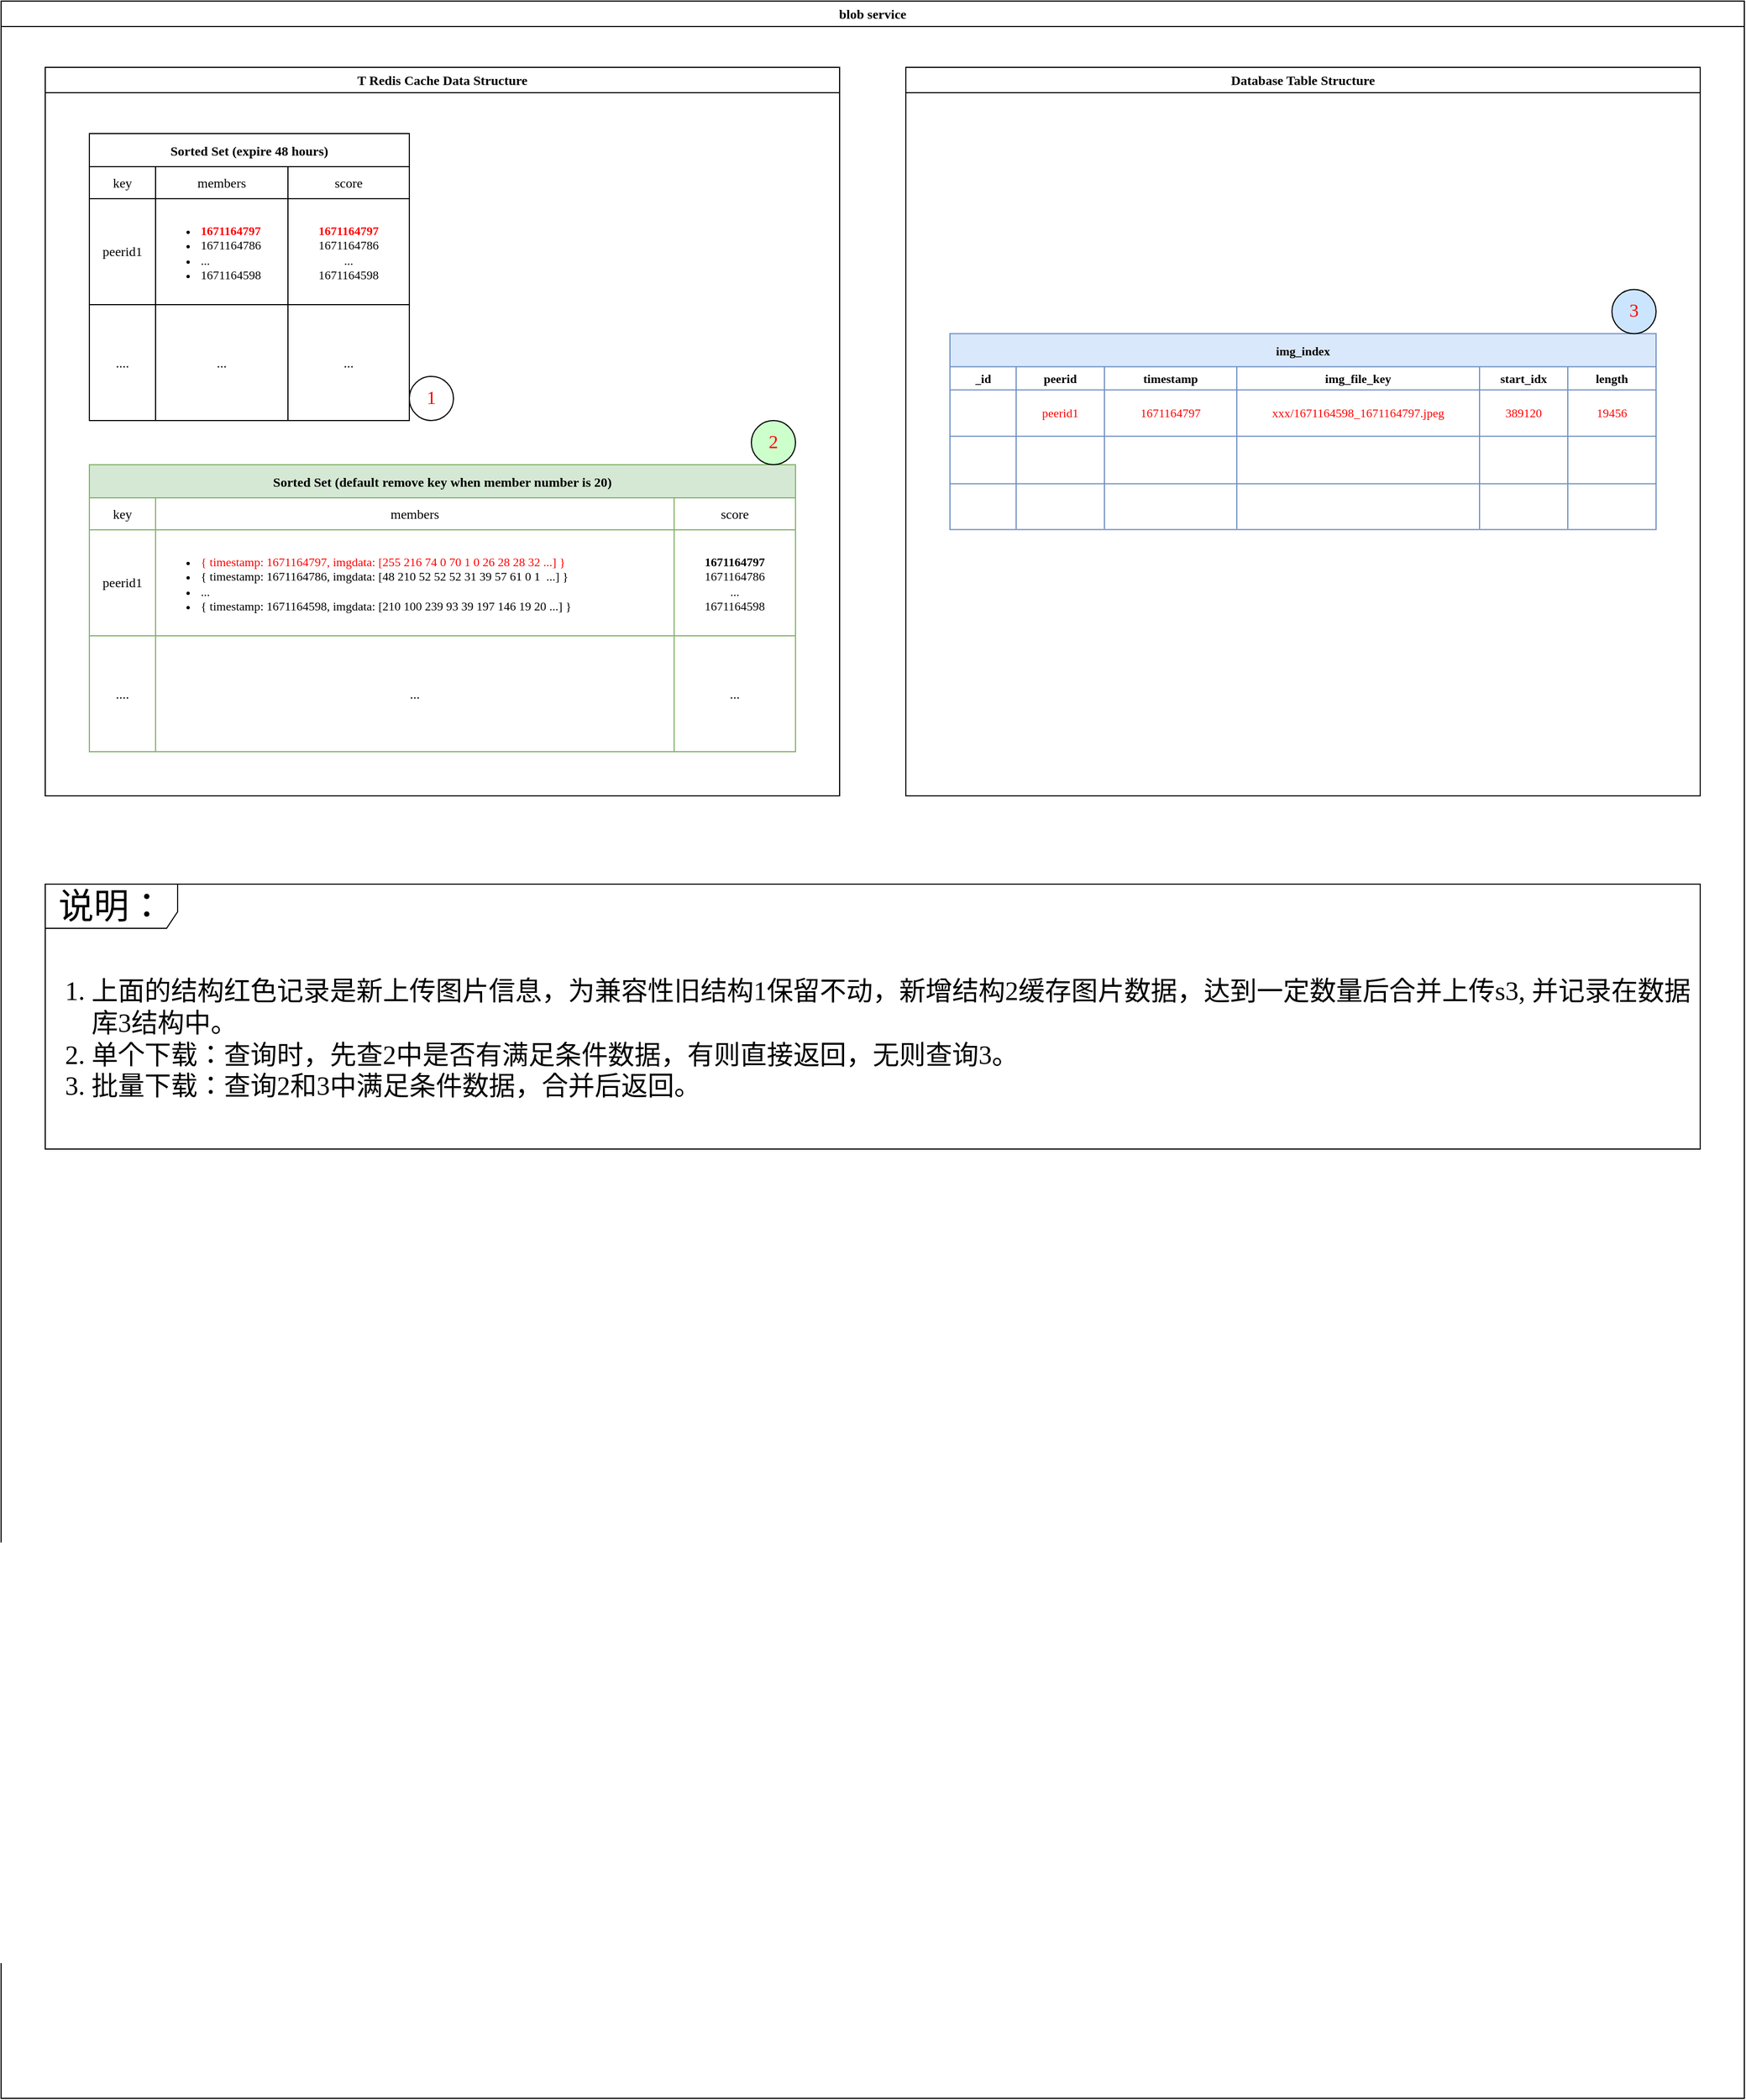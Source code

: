 <mxfile version="20.7.4" type="github">
  <diagram id="9t82ZQccoUW2ToVFGUOD" name="Page-1">
    <mxGraphModel dx="2074" dy="1148" grid="1" gridSize="10" guides="1" tooltips="1" connect="1" arrows="1" fold="1" page="1" pageScale="1" pageWidth="827" pageHeight="1169" math="0" shadow="0">
      <root>
        <mxCell id="0" />
        <mxCell id="1" parent="0" />
        <mxCell id="zTBqEVYhrH1ieduxTfS3-6" value="blob service" style="swimlane;whiteSpace=wrap;html=1;fontFamily=Comic Sans MS;" parent="1" vertex="1">
          <mxGeometry x="40" y="40" width="1580" height="1900" as="geometry">
            <mxRectangle x="110" y="100" width="150" height="30" as="alternateBounds" />
          </mxGeometry>
        </mxCell>
        <mxCell id="zTBqEVYhrH1ieduxTfS3-8" value="&lt;div style=&quot;text-align: start;&quot;&gt;&lt;span style=&quot;background-color: initial;&quot;&gt;T Redis Cache Data Structure&lt;/span&gt;&lt;/div&gt;" style="swimlane;whiteSpace=wrap;html=1;fontFamily=Comic Sans MS;" parent="zTBqEVYhrH1ieduxTfS3-6" vertex="1">
          <mxGeometry x="40" y="60" width="720" height="660" as="geometry" />
        </mxCell>
        <mxCell id="zTBqEVYhrH1ieduxTfS3-9" value="Sorted Set (expire 48 hours)" style="shape=table;startSize=30;container=1;collapsible=0;childLayout=tableLayout;fontStyle=1;align=center;fontFamily=Comic Sans MS;" parent="zTBqEVYhrH1ieduxTfS3-8" vertex="1">
          <mxGeometry x="40" y="60" width="290" height="260" as="geometry" />
        </mxCell>
        <mxCell id="zTBqEVYhrH1ieduxTfS3-10" value="" style="shape=tableRow;horizontal=0;startSize=0;swimlaneHead=0;swimlaneBody=0;top=0;left=0;bottom=0;right=0;collapsible=0;dropTarget=0;fillColor=none;points=[[0,0.5],[1,0.5]];portConstraint=eastwest;fontFamily=Comic Sans MS;" parent="zTBqEVYhrH1ieduxTfS3-9" vertex="1">
          <mxGeometry y="30" width="290" height="29" as="geometry" />
        </mxCell>
        <mxCell id="zTBqEVYhrH1ieduxTfS3-11" value="key" style="shape=partialRectangle;html=1;whiteSpace=wrap;connectable=0;fillColor=none;top=0;left=0;bottom=0;right=0;overflow=hidden;fontFamily=Comic Sans MS;" parent="zTBqEVYhrH1ieduxTfS3-10" vertex="1">
          <mxGeometry width="60" height="29" as="geometry">
            <mxRectangle width="60" height="29" as="alternateBounds" />
          </mxGeometry>
        </mxCell>
        <mxCell id="zTBqEVYhrH1ieduxTfS3-12" value="members" style="shape=partialRectangle;html=1;whiteSpace=wrap;connectable=0;fillColor=none;top=0;left=0;bottom=0;right=0;overflow=hidden;fontFamily=Comic Sans MS;" parent="zTBqEVYhrH1ieduxTfS3-10" vertex="1">
          <mxGeometry x="60" width="120" height="29" as="geometry">
            <mxRectangle width="120" height="29" as="alternateBounds" />
          </mxGeometry>
        </mxCell>
        <mxCell id="zTBqEVYhrH1ieduxTfS3-13" value="score" style="shape=partialRectangle;html=1;whiteSpace=wrap;connectable=0;fillColor=none;top=0;left=0;bottom=0;right=0;overflow=hidden;fontFamily=Comic Sans MS;" parent="zTBqEVYhrH1ieduxTfS3-10" vertex="1">
          <mxGeometry x="180" width="110" height="29" as="geometry">
            <mxRectangle width="110" height="29" as="alternateBounds" />
          </mxGeometry>
        </mxCell>
        <mxCell id="zTBqEVYhrH1ieduxTfS3-14" value="" style="shape=tableRow;horizontal=0;startSize=0;swimlaneHead=0;swimlaneBody=0;top=0;left=0;bottom=0;right=0;collapsible=0;dropTarget=0;fillColor=none;points=[[0,0.5],[1,0.5]];portConstraint=eastwest;fontFamily=Comic Sans MS;" parent="zTBqEVYhrH1ieduxTfS3-9" vertex="1">
          <mxGeometry y="59" width="290" height="96" as="geometry" />
        </mxCell>
        <mxCell id="zTBqEVYhrH1ieduxTfS3-15" value="peerid1" style="shape=partialRectangle;html=1;whiteSpace=wrap;connectable=0;fillColor=none;top=0;left=0;bottom=0;right=0;overflow=hidden;fontFamily=Comic Sans MS;" parent="zTBqEVYhrH1ieduxTfS3-14" vertex="1">
          <mxGeometry width="60" height="96" as="geometry">
            <mxRectangle width="60" height="96" as="alternateBounds" />
          </mxGeometry>
        </mxCell>
        <mxCell id="zTBqEVYhrH1ieduxTfS3-16" value="" style="shape=partialRectangle;html=1;whiteSpace=wrap;connectable=0;fillColor=none;top=0;left=0;bottom=0;right=0;overflow=hidden;fontFamily=Comic Sans MS;" parent="zTBqEVYhrH1ieduxTfS3-14" vertex="1">
          <mxGeometry x="60" width="120" height="96" as="geometry">
            <mxRectangle width="120" height="96" as="alternateBounds" />
          </mxGeometry>
        </mxCell>
        <mxCell id="zTBqEVYhrH1ieduxTfS3-17" value="" style="shape=partialRectangle;html=1;whiteSpace=wrap;connectable=0;fillColor=none;top=0;left=0;bottom=0;right=0;overflow=hidden;fontFamily=Comic Sans MS;" parent="zTBqEVYhrH1ieduxTfS3-14" vertex="1">
          <mxGeometry x="180" width="110" height="96" as="geometry">
            <mxRectangle width="110" height="96" as="alternateBounds" />
          </mxGeometry>
        </mxCell>
        <mxCell id="zTBqEVYhrH1ieduxTfS3-42" style="shape=tableRow;horizontal=0;startSize=0;swimlaneHead=0;swimlaneBody=0;top=0;left=0;bottom=0;right=0;collapsible=0;dropTarget=0;fillColor=none;points=[[0,0.5],[1,0.5]];portConstraint=eastwest;fontFamily=Comic Sans MS;" parent="zTBqEVYhrH1ieduxTfS3-9" vertex="1">
          <mxGeometry y="155" width="290" height="105" as="geometry" />
        </mxCell>
        <mxCell id="zTBqEVYhrH1ieduxTfS3-43" value="...." style="shape=partialRectangle;html=1;whiteSpace=wrap;connectable=0;fillColor=none;top=0;left=0;bottom=0;right=0;overflow=hidden;fontFamily=Comic Sans MS;" parent="zTBqEVYhrH1ieduxTfS3-42" vertex="1">
          <mxGeometry width="60" height="105" as="geometry">
            <mxRectangle width="60" height="105" as="alternateBounds" />
          </mxGeometry>
        </mxCell>
        <mxCell id="zTBqEVYhrH1ieduxTfS3-44" value="..." style="shape=partialRectangle;html=1;whiteSpace=wrap;connectable=0;fillColor=none;top=0;left=0;bottom=0;right=0;overflow=hidden;fontFamily=Comic Sans MS;" parent="zTBqEVYhrH1ieduxTfS3-42" vertex="1">
          <mxGeometry x="60" width="120" height="105" as="geometry">
            <mxRectangle width="120" height="105" as="alternateBounds" />
          </mxGeometry>
        </mxCell>
        <mxCell id="zTBqEVYhrH1ieduxTfS3-45" value="..." style="shape=partialRectangle;html=1;whiteSpace=wrap;connectable=0;fillColor=none;top=0;left=0;bottom=0;right=0;overflow=hidden;fontFamily=Comic Sans MS;" parent="zTBqEVYhrH1ieduxTfS3-42" vertex="1">
          <mxGeometry x="180" width="110" height="105" as="geometry">
            <mxRectangle width="110" height="105" as="alternateBounds" />
          </mxGeometry>
        </mxCell>
        <mxCell id="zTBqEVYhrH1ieduxTfS3-46" value="&lt;ul&gt;&lt;li&gt;&lt;font color=&quot;#ff0000&quot;&gt;&lt;b&gt;1671164797&lt;/b&gt;&lt;/font&gt;&lt;/li&gt;&lt;li&gt;1671164786&lt;/li&gt;&lt;li&gt;...&lt;/li&gt;&lt;li&gt;1671164598&lt;/li&gt;&lt;/ul&gt;" style="text;strokeColor=none;fillColor=none;html=1;whiteSpace=wrap;verticalAlign=middle;overflow=hidden;fontFamily=Comic Sans MS;fontSize=11;fontColor=default;startSize=30;" parent="zTBqEVYhrH1ieduxTfS3-8" vertex="1">
          <mxGeometry x="99" y="120" width="120" height="95" as="geometry" />
        </mxCell>
        <mxCell id="zTBqEVYhrH1ieduxTfS3-71" value="&lt;span style=&quot;background-color: initial;&quot;&gt;&lt;font color=&quot;#ff0000&quot;&gt;&lt;b&gt;1671164797&lt;/b&gt;&lt;/font&gt;&lt;/span&gt;&lt;br&gt;&lt;span style=&quot;background-color: initial;&quot;&gt;1671164786&lt;br&gt;&lt;/span&gt;...&lt;br&gt;&lt;span style=&quot;background-color: initial;&quot;&gt;1671164598&lt;/span&gt;" style="text;strokeColor=none;fillColor=none;html=1;whiteSpace=wrap;verticalAlign=middle;overflow=hidden;fontFamily=Comic Sans MS;fontSize=11;fontColor=default;startSize=30;align=center;" parent="zTBqEVYhrH1ieduxTfS3-8" vertex="1">
          <mxGeometry x="220" y="120" width="110" height="95" as="geometry" />
        </mxCell>
        <mxCell id="zTBqEVYhrH1ieduxTfS3-72" value="Sorted Set (default remove key when member number is 20)" style="shape=table;startSize=30;container=1;collapsible=0;childLayout=tableLayout;fontStyle=1;align=center;fontFamily=Comic Sans MS;fillColor=#d5e8d4;strokeColor=#82b366;" parent="zTBqEVYhrH1ieduxTfS3-8" vertex="1">
          <mxGeometry x="40" y="360" width="640" height="260" as="geometry" />
        </mxCell>
        <mxCell id="zTBqEVYhrH1ieduxTfS3-73" value="" style="shape=tableRow;horizontal=0;startSize=0;swimlaneHead=0;swimlaneBody=0;top=0;left=0;bottom=0;right=0;collapsible=0;dropTarget=0;fillColor=none;points=[[0,0.5],[1,0.5]];portConstraint=eastwest;fontFamily=Comic Sans MS;" parent="zTBqEVYhrH1ieduxTfS3-72" vertex="1">
          <mxGeometry y="30" width="640" height="29" as="geometry" />
        </mxCell>
        <mxCell id="zTBqEVYhrH1ieduxTfS3-74" value="key" style="shape=partialRectangle;html=1;whiteSpace=wrap;connectable=0;fillColor=none;top=0;left=0;bottom=0;right=0;overflow=hidden;fontFamily=Comic Sans MS;" parent="zTBqEVYhrH1ieduxTfS3-73" vertex="1">
          <mxGeometry width="60" height="29" as="geometry">
            <mxRectangle width="60" height="29" as="alternateBounds" />
          </mxGeometry>
        </mxCell>
        <mxCell id="zTBqEVYhrH1ieduxTfS3-75" value="members" style="shape=partialRectangle;html=1;whiteSpace=wrap;connectable=0;fillColor=none;top=0;left=0;bottom=0;right=0;overflow=hidden;fontFamily=Comic Sans MS;" parent="zTBqEVYhrH1ieduxTfS3-73" vertex="1">
          <mxGeometry x="60" width="470" height="29" as="geometry">
            <mxRectangle width="470" height="29" as="alternateBounds" />
          </mxGeometry>
        </mxCell>
        <mxCell id="zTBqEVYhrH1ieduxTfS3-76" value="score" style="shape=partialRectangle;html=1;whiteSpace=wrap;connectable=0;fillColor=none;top=0;left=0;bottom=0;right=0;overflow=hidden;fontFamily=Comic Sans MS;" parent="zTBqEVYhrH1ieduxTfS3-73" vertex="1">
          <mxGeometry x="530" width="110" height="29" as="geometry">
            <mxRectangle width="110" height="29" as="alternateBounds" />
          </mxGeometry>
        </mxCell>
        <mxCell id="zTBqEVYhrH1ieduxTfS3-77" value="" style="shape=tableRow;horizontal=0;startSize=0;swimlaneHead=0;swimlaneBody=0;top=0;left=0;bottom=0;right=0;collapsible=0;dropTarget=0;fillColor=none;points=[[0,0.5],[1,0.5]];portConstraint=eastwest;fontFamily=Comic Sans MS;" parent="zTBqEVYhrH1ieduxTfS3-72" vertex="1">
          <mxGeometry y="59" width="640" height="96" as="geometry" />
        </mxCell>
        <mxCell id="zTBqEVYhrH1ieduxTfS3-78" value="peerid1" style="shape=partialRectangle;html=1;whiteSpace=wrap;connectable=0;fillColor=none;top=0;left=0;bottom=0;right=0;overflow=hidden;fontFamily=Comic Sans MS;" parent="zTBqEVYhrH1ieduxTfS3-77" vertex="1">
          <mxGeometry width="60" height="96" as="geometry">
            <mxRectangle width="60" height="96" as="alternateBounds" />
          </mxGeometry>
        </mxCell>
        <mxCell id="zTBqEVYhrH1ieduxTfS3-79" value="" style="shape=partialRectangle;html=1;whiteSpace=wrap;connectable=0;fillColor=none;top=0;left=0;bottom=0;right=0;overflow=hidden;fontFamily=Comic Sans MS;" parent="zTBqEVYhrH1ieduxTfS3-77" vertex="1">
          <mxGeometry x="60" width="470" height="96" as="geometry">
            <mxRectangle width="470" height="96" as="alternateBounds" />
          </mxGeometry>
        </mxCell>
        <mxCell id="zTBqEVYhrH1ieduxTfS3-80" value="" style="shape=partialRectangle;html=1;whiteSpace=wrap;connectable=0;fillColor=none;top=0;left=0;bottom=0;right=0;overflow=hidden;fontFamily=Comic Sans MS;" parent="zTBqEVYhrH1ieduxTfS3-77" vertex="1">
          <mxGeometry x="530" width="110" height="96" as="geometry">
            <mxRectangle width="110" height="96" as="alternateBounds" />
          </mxGeometry>
        </mxCell>
        <mxCell id="zTBqEVYhrH1ieduxTfS3-81" style="shape=tableRow;horizontal=0;startSize=0;swimlaneHead=0;swimlaneBody=0;top=0;left=0;bottom=0;right=0;collapsible=0;dropTarget=0;fillColor=none;points=[[0,0.5],[1,0.5]];portConstraint=eastwest;fontFamily=Comic Sans MS;" parent="zTBqEVYhrH1ieduxTfS3-72" vertex="1">
          <mxGeometry y="155" width="640" height="105" as="geometry" />
        </mxCell>
        <mxCell id="zTBqEVYhrH1ieduxTfS3-82" value="...." style="shape=partialRectangle;html=1;whiteSpace=wrap;connectable=0;fillColor=none;top=0;left=0;bottom=0;right=0;overflow=hidden;fontFamily=Comic Sans MS;" parent="zTBqEVYhrH1ieduxTfS3-81" vertex="1">
          <mxGeometry width="60" height="105" as="geometry">
            <mxRectangle width="60" height="105" as="alternateBounds" />
          </mxGeometry>
        </mxCell>
        <mxCell id="zTBqEVYhrH1ieduxTfS3-83" value="..." style="shape=partialRectangle;html=1;whiteSpace=wrap;connectable=0;fillColor=none;top=0;left=0;bottom=0;right=0;overflow=hidden;fontFamily=Comic Sans MS;" parent="zTBqEVYhrH1ieduxTfS3-81" vertex="1">
          <mxGeometry x="60" width="470" height="105" as="geometry">
            <mxRectangle width="470" height="105" as="alternateBounds" />
          </mxGeometry>
        </mxCell>
        <mxCell id="zTBqEVYhrH1ieduxTfS3-84" value="..." style="shape=partialRectangle;html=1;whiteSpace=wrap;connectable=0;fillColor=none;top=0;left=0;bottom=0;right=0;overflow=hidden;fontFamily=Comic Sans MS;" parent="zTBqEVYhrH1ieduxTfS3-81" vertex="1">
          <mxGeometry x="530" width="110" height="105" as="geometry">
            <mxRectangle width="110" height="105" as="alternateBounds" />
          </mxGeometry>
        </mxCell>
        <mxCell id="zTBqEVYhrH1ieduxTfS3-85" value="&lt;ul&gt;&lt;li&gt;&lt;font style=&quot;&quot; color=&quot;#ff0000&quot;&gt;{ timestamp:&amp;nbsp;1671164797, imgdata: [255 216 74 0 70 1 0 26 28 28 32 ...] }&lt;/font&gt;&lt;/li&gt;&lt;li&gt;{ timestamp:&amp;nbsp;1671164786, imgdata: [48 210 52 52 52 31 39 57 61 0 1&amp;nbsp; ...] }&lt;/li&gt;&lt;li&gt;...&lt;/li&gt;&lt;li&gt;{ timestamp:&amp;nbsp;1671164598, imgdata: [210 100 239 93 39 197 146 19 20 ...] }&lt;/li&gt;&lt;/ul&gt;" style="text;strokeColor=none;fillColor=none;html=1;whiteSpace=wrap;verticalAlign=middle;overflow=hidden;fontFamily=Comic Sans MS;fontSize=11;fontColor=default;startSize=30;" parent="zTBqEVYhrH1ieduxTfS3-8" vertex="1">
          <mxGeometry x="99" y="420" width="470" height="95" as="geometry" />
        </mxCell>
        <mxCell id="zTBqEVYhrH1ieduxTfS3-86" value="&lt;span style=&quot;background-color: initial;&quot;&gt;&lt;b&gt;1671164797&lt;/b&gt;&lt;/span&gt;&lt;br&gt;&lt;span style=&quot;background-color: initial;&quot;&gt;1671164786&lt;br&gt;&lt;/span&gt;...&lt;br&gt;&lt;span style=&quot;background-color: initial;&quot;&gt;1671164598&lt;/span&gt;" style="text;strokeColor=none;fillColor=none;html=1;whiteSpace=wrap;verticalAlign=middle;overflow=hidden;fontFamily=Comic Sans MS;fontSize=11;fontColor=default;startSize=30;align=center;" parent="zTBqEVYhrH1ieduxTfS3-8" vertex="1">
          <mxGeometry x="570" y="420" width="110" height="95" as="geometry" />
        </mxCell>
        <mxCell id="zTBqEVYhrH1ieduxTfS3-203" value="&lt;font color=&quot;#ff0000&quot; style=&quot;font-size: 17px;&quot;&gt;2&lt;/font&gt;" style="ellipse;whiteSpace=wrap;html=1;aspect=fixed;strokeColor=default;fontFamily=Comic Sans MS;fontSize=11;fontColor=default;startSize=30;fillColor=#CCFFCC;" parent="zTBqEVYhrH1ieduxTfS3-8" vertex="1">
          <mxGeometry x="640" y="320" width="40" height="40" as="geometry" />
        </mxCell>
        <mxCell id="zTBqEVYhrH1ieduxTfS3-204" value="&lt;font color=&quot;#ff0000&quot;&gt;&lt;span style=&quot;font-size: 17px;&quot;&gt;1&lt;/span&gt;&lt;/font&gt;" style="ellipse;whiteSpace=wrap;html=1;aspect=fixed;strokeColor=default;fontFamily=Comic Sans MS;fontSize=11;fontColor=default;startSize=30;fillColor=#FFFFFF;" parent="zTBqEVYhrH1ieduxTfS3-8" vertex="1">
          <mxGeometry x="330" y="280" width="40" height="40" as="geometry" />
        </mxCell>
        <mxCell id="zTBqEVYhrH1ieduxTfS3-87" value="&lt;div style=&quot;text-align: start;&quot;&gt;&lt;span style=&quot;background-color: initial;&quot;&gt;Database Table Structure&lt;/span&gt;&lt;/div&gt;" style="swimlane;whiteSpace=wrap;html=1;fontFamily=Comic Sans MS;" parent="zTBqEVYhrH1ieduxTfS3-6" vertex="1">
          <mxGeometry x="820" y="60" width="720" height="660" as="geometry" />
        </mxCell>
        <mxCell id="zTBqEVYhrH1ieduxTfS3-118" value="img_index" style="shape=table;startSize=30;container=1;collapsible=0;childLayout=tableLayout;fontStyle=1;align=center;strokeColor=#6c8ebf;fontFamily=Comic Sans MS;fontSize=11;fillColor=#dae8fc;" parent="zTBqEVYhrH1ieduxTfS3-87" vertex="1">
          <mxGeometry x="40" y="241.25" width="640" height="177.5" as="geometry" />
        </mxCell>
        <mxCell id="zTBqEVYhrH1ieduxTfS3-119" value="" style="shape=tableRow;horizontal=0;startSize=0;swimlaneHead=0;swimlaneBody=0;top=0;left=0;bottom=0;right=0;collapsible=0;dropTarget=0;fillColor=none;points=[[0,0.5],[1,0.5]];portConstraint=eastwest;strokeColor=default;fontFamily=Comic Sans MS;fontSize=11;fontColor=default;" parent="zTBqEVYhrH1ieduxTfS3-118" vertex="1">
          <mxGeometry y="30" width="640" height="21" as="geometry" />
        </mxCell>
        <mxCell id="zTBqEVYhrH1ieduxTfS3-191" value="&lt;b&gt;_id&lt;/b&gt;" style="shape=partialRectangle;html=1;whiteSpace=wrap;connectable=0;fillColor=none;top=0;left=0;bottom=0;right=0;overflow=hidden;strokeColor=default;fontFamily=Comic Sans MS;fontSize=11;fontColor=default;startSize=30;" parent="zTBqEVYhrH1ieduxTfS3-119" vertex="1">
          <mxGeometry width="60" height="21" as="geometry">
            <mxRectangle width="60" height="21" as="alternateBounds" />
          </mxGeometry>
        </mxCell>
        <mxCell id="zTBqEVYhrH1ieduxTfS3-120" value="&lt;b&gt;peerid&lt;/b&gt;" style="shape=partialRectangle;html=1;whiteSpace=wrap;connectable=0;fillColor=none;top=0;left=0;bottom=0;right=0;overflow=hidden;strokeColor=default;fontFamily=Comic Sans MS;fontSize=11;fontColor=default;startSize=30;" parent="zTBqEVYhrH1ieduxTfS3-119" vertex="1">
          <mxGeometry x="60" width="80" height="21" as="geometry">
            <mxRectangle width="80" height="21" as="alternateBounds" />
          </mxGeometry>
        </mxCell>
        <mxCell id="zTBqEVYhrH1ieduxTfS3-121" value="&lt;b&gt;timestamp&lt;/b&gt;" style="shape=partialRectangle;html=1;whiteSpace=wrap;connectable=0;fillColor=none;top=0;left=0;bottom=0;right=0;overflow=hidden;strokeColor=default;fontFamily=Comic Sans MS;fontSize=11;fontColor=default;startSize=30;" parent="zTBqEVYhrH1ieduxTfS3-119" vertex="1">
          <mxGeometry x="140" width="120" height="21" as="geometry">
            <mxRectangle width="120" height="21" as="alternateBounds" />
          </mxGeometry>
        </mxCell>
        <mxCell id="zTBqEVYhrH1ieduxTfS3-140" value="&lt;b&gt;img_file_key&lt;/b&gt;" style="shape=partialRectangle;html=1;whiteSpace=wrap;connectable=0;fillColor=none;top=0;left=0;bottom=0;right=0;overflow=hidden;strokeColor=default;fontFamily=Comic Sans MS;fontSize=11;fontColor=default;startSize=30;" parent="zTBqEVYhrH1ieduxTfS3-119" vertex="1">
          <mxGeometry x="260" width="220" height="21" as="geometry">
            <mxRectangle width="220" height="21" as="alternateBounds" />
          </mxGeometry>
        </mxCell>
        <mxCell id="zTBqEVYhrH1ieduxTfS3-134" value="&lt;b&gt;start_idx&lt;/b&gt;" style="shape=partialRectangle;html=1;whiteSpace=wrap;connectable=0;fillColor=none;top=0;left=0;bottom=0;right=0;overflow=hidden;strokeColor=default;fontFamily=Comic Sans MS;fontSize=11;fontColor=default;startSize=30;" parent="zTBqEVYhrH1ieduxTfS3-119" vertex="1">
          <mxGeometry x="480" width="80" height="21" as="geometry">
            <mxRectangle width="80" height="21" as="alternateBounds" />
          </mxGeometry>
        </mxCell>
        <mxCell id="zTBqEVYhrH1ieduxTfS3-131" value="&lt;b&gt;length&lt;/b&gt;" style="shape=partialRectangle;html=1;whiteSpace=wrap;connectable=0;fillColor=none;top=0;left=0;bottom=0;right=0;overflow=hidden;strokeColor=default;fontFamily=Comic Sans MS;fontSize=11;fontColor=default;startSize=30;" parent="zTBqEVYhrH1ieduxTfS3-119" vertex="1">
          <mxGeometry x="560" width="80" height="21" as="geometry">
            <mxRectangle width="80" height="21" as="alternateBounds" />
          </mxGeometry>
        </mxCell>
        <mxCell id="zTBqEVYhrH1ieduxTfS3-123" value="" style="shape=tableRow;horizontal=0;startSize=0;swimlaneHead=0;swimlaneBody=0;top=0;left=0;bottom=0;right=0;collapsible=0;dropTarget=0;fillColor=none;points=[[0,0.5],[1,0.5]];portConstraint=eastwest;strokeColor=default;fontFamily=Comic Sans MS;fontSize=11;fontColor=default;" parent="zTBqEVYhrH1ieduxTfS3-118" vertex="1">
          <mxGeometry y="51" width="640" height="42" as="geometry" />
        </mxCell>
        <mxCell id="zTBqEVYhrH1ieduxTfS3-192" value="" style="shape=partialRectangle;html=1;whiteSpace=wrap;connectable=0;fillColor=none;top=0;left=0;bottom=0;right=0;overflow=hidden;strokeColor=default;fontFamily=Comic Sans MS;fontSize=11;fontColor=default;startSize=30;" parent="zTBqEVYhrH1ieduxTfS3-123" vertex="1">
          <mxGeometry width="60" height="42" as="geometry">
            <mxRectangle width="60" height="42" as="alternateBounds" />
          </mxGeometry>
        </mxCell>
        <mxCell id="zTBqEVYhrH1ieduxTfS3-124" value="&lt;font color=&quot;#ff0000&quot;&gt;peerid1&lt;/font&gt;" style="shape=partialRectangle;html=1;whiteSpace=wrap;connectable=0;fillColor=none;top=0;left=0;bottom=0;right=0;overflow=hidden;strokeColor=default;fontFamily=Comic Sans MS;fontSize=11;fontColor=default;startSize=30;" parent="zTBqEVYhrH1ieduxTfS3-123" vertex="1">
          <mxGeometry x="60" width="80" height="42" as="geometry">
            <mxRectangle width="80" height="42" as="alternateBounds" />
          </mxGeometry>
        </mxCell>
        <mxCell id="zTBqEVYhrH1ieduxTfS3-125" value="&lt;span style=&quot;color: rgb(255, 0, 0); text-align: left;&quot;&gt;1671164797&lt;/span&gt;" style="shape=partialRectangle;html=1;whiteSpace=wrap;connectable=0;fillColor=none;top=0;left=0;bottom=0;right=0;overflow=hidden;strokeColor=default;fontFamily=Comic Sans MS;fontSize=11;fontColor=default;startSize=30;" parent="zTBqEVYhrH1ieduxTfS3-123" vertex="1">
          <mxGeometry x="140" width="120" height="42" as="geometry">
            <mxRectangle width="120" height="42" as="alternateBounds" />
          </mxGeometry>
        </mxCell>
        <mxCell id="zTBqEVYhrH1ieduxTfS3-141" value="&lt;font color=&quot;#ff0000&quot;&gt;xxx/1671164598_&lt;span style=&quot;text-align: left;&quot;&gt;1671164797.jpeg&lt;/span&gt;&lt;/font&gt;" style="shape=partialRectangle;html=1;whiteSpace=wrap;connectable=0;fillColor=none;top=0;left=0;bottom=0;right=0;overflow=hidden;strokeColor=default;fontFamily=Comic Sans MS;fontSize=11;fontColor=default;startSize=30;" parent="zTBqEVYhrH1ieduxTfS3-123" vertex="1">
          <mxGeometry x="260" width="220" height="42" as="geometry">
            <mxRectangle width="220" height="42" as="alternateBounds" />
          </mxGeometry>
        </mxCell>
        <mxCell id="zTBqEVYhrH1ieduxTfS3-135" value="&lt;span style=&quot;font-size: 11px;&quot;&gt;&lt;font color=&quot;#ff0000&quot;&gt;389120&lt;/font&gt;&lt;/span&gt;" style="shape=partialRectangle;html=1;whiteSpace=wrap;connectable=0;fillColor=none;top=0;left=0;bottom=0;right=0;overflow=hidden;strokeColor=default;fontFamily=Comic Sans MS;fontSize=11;fontColor=default;startSize=30;" parent="zTBqEVYhrH1ieduxTfS3-123" vertex="1">
          <mxGeometry x="480" width="80" height="42" as="geometry">
            <mxRectangle width="80" height="42" as="alternateBounds" />
          </mxGeometry>
        </mxCell>
        <mxCell id="zTBqEVYhrH1ieduxTfS3-132" value="&lt;span style=&quot;font-size: 11px;&quot;&gt;&lt;font color=&quot;#ff0000&quot;&gt;19456&lt;/font&gt;&lt;/span&gt;" style="shape=partialRectangle;html=1;whiteSpace=wrap;connectable=0;fillColor=none;top=0;left=0;bottom=0;right=0;overflow=hidden;strokeColor=default;fontFamily=Comic Sans MS;fontSize=11;fontColor=default;startSize=30;" parent="zTBqEVYhrH1ieduxTfS3-123" vertex="1">
          <mxGeometry x="560" width="80" height="42" as="geometry">
            <mxRectangle width="80" height="42" as="alternateBounds" />
          </mxGeometry>
        </mxCell>
        <mxCell id="zTBqEVYhrH1ieduxTfS3-127" value="" style="shape=tableRow;horizontal=0;startSize=0;swimlaneHead=0;swimlaneBody=0;top=0;left=0;bottom=0;right=0;collapsible=0;dropTarget=0;fillColor=none;points=[[0,0.5],[1,0.5]];portConstraint=eastwest;strokeColor=default;fontFamily=Comic Sans MS;fontSize=11;fontColor=default;" parent="zTBqEVYhrH1ieduxTfS3-118" vertex="1">
          <mxGeometry y="93" width="640" height="43" as="geometry" />
        </mxCell>
        <mxCell id="zTBqEVYhrH1ieduxTfS3-193" style="shape=partialRectangle;html=1;whiteSpace=wrap;connectable=0;fillColor=none;top=0;left=0;bottom=0;right=0;overflow=hidden;strokeColor=default;fontFamily=Comic Sans MS;fontSize=11;fontColor=default;startSize=30;" parent="zTBqEVYhrH1ieduxTfS3-127" vertex="1">
          <mxGeometry width="60" height="43" as="geometry">
            <mxRectangle width="60" height="43" as="alternateBounds" />
          </mxGeometry>
        </mxCell>
        <mxCell id="zTBqEVYhrH1ieduxTfS3-128" value="" style="shape=partialRectangle;html=1;whiteSpace=wrap;connectable=0;fillColor=none;top=0;left=0;bottom=0;right=0;overflow=hidden;strokeColor=default;fontFamily=Comic Sans MS;fontSize=11;fontColor=default;startSize=30;" parent="zTBqEVYhrH1ieduxTfS3-127" vertex="1">
          <mxGeometry x="60" width="80" height="43" as="geometry">
            <mxRectangle width="80" height="43" as="alternateBounds" />
          </mxGeometry>
        </mxCell>
        <mxCell id="zTBqEVYhrH1ieduxTfS3-129" value="" style="shape=partialRectangle;html=1;whiteSpace=wrap;connectable=0;fillColor=none;top=0;left=0;bottom=0;right=0;overflow=hidden;strokeColor=default;fontFamily=Comic Sans MS;fontSize=11;fontColor=default;startSize=30;" parent="zTBqEVYhrH1ieduxTfS3-127" vertex="1">
          <mxGeometry x="140" width="120" height="43" as="geometry">
            <mxRectangle width="120" height="43" as="alternateBounds" />
          </mxGeometry>
        </mxCell>
        <mxCell id="zTBqEVYhrH1ieduxTfS3-142" style="shape=partialRectangle;html=1;whiteSpace=wrap;connectable=0;fillColor=none;top=0;left=0;bottom=0;right=0;overflow=hidden;strokeColor=default;fontFamily=Comic Sans MS;fontSize=11;fontColor=default;startSize=30;" parent="zTBqEVYhrH1ieduxTfS3-127" vertex="1">
          <mxGeometry x="260" width="220" height="43" as="geometry">
            <mxRectangle width="220" height="43" as="alternateBounds" />
          </mxGeometry>
        </mxCell>
        <mxCell id="zTBqEVYhrH1ieduxTfS3-136" style="shape=partialRectangle;html=1;whiteSpace=wrap;connectable=0;fillColor=none;top=0;left=0;bottom=0;right=0;overflow=hidden;strokeColor=default;fontFamily=Comic Sans MS;fontSize=11;fontColor=default;startSize=30;" parent="zTBqEVYhrH1ieduxTfS3-127" vertex="1">
          <mxGeometry x="480" width="80" height="43" as="geometry">
            <mxRectangle width="80" height="43" as="alternateBounds" />
          </mxGeometry>
        </mxCell>
        <mxCell id="zTBqEVYhrH1ieduxTfS3-133" style="shape=partialRectangle;html=1;whiteSpace=wrap;connectable=0;fillColor=none;top=0;left=0;bottom=0;right=0;overflow=hidden;strokeColor=default;fontFamily=Comic Sans MS;fontSize=11;fontColor=default;startSize=30;" parent="zTBqEVYhrH1ieduxTfS3-127" vertex="1">
          <mxGeometry x="560" width="80" height="43" as="geometry">
            <mxRectangle width="80" height="43" as="alternateBounds" />
          </mxGeometry>
        </mxCell>
        <mxCell id="zTBqEVYhrH1ieduxTfS3-182" style="shape=tableRow;horizontal=0;startSize=0;swimlaneHead=0;swimlaneBody=0;top=0;left=0;bottom=0;right=0;collapsible=0;dropTarget=0;fillColor=none;points=[[0,0.5],[1,0.5]];portConstraint=eastwest;strokeColor=default;fontFamily=Comic Sans MS;fontSize=11;fontColor=default;" parent="zTBqEVYhrH1ieduxTfS3-118" vertex="1">
          <mxGeometry y="136" width="640" height="41" as="geometry" />
        </mxCell>
        <mxCell id="zTBqEVYhrH1ieduxTfS3-194" style="shape=partialRectangle;html=1;whiteSpace=wrap;connectable=0;fillColor=none;top=0;left=0;bottom=0;right=0;overflow=hidden;strokeColor=default;fontFamily=Comic Sans MS;fontSize=11;fontColor=default;startSize=30;" parent="zTBqEVYhrH1ieduxTfS3-182" vertex="1">
          <mxGeometry width="60" height="41" as="geometry">
            <mxRectangle width="60" height="41" as="alternateBounds" />
          </mxGeometry>
        </mxCell>
        <mxCell id="zTBqEVYhrH1ieduxTfS3-183" style="shape=partialRectangle;html=1;whiteSpace=wrap;connectable=0;fillColor=none;top=0;left=0;bottom=0;right=0;overflow=hidden;strokeColor=default;fontFamily=Comic Sans MS;fontSize=11;fontColor=default;startSize=30;" parent="zTBqEVYhrH1ieduxTfS3-182" vertex="1">
          <mxGeometry x="60" width="80" height="41" as="geometry">
            <mxRectangle width="80" height="41" as="alternateBounds" />
          </mxGeometry>
        </mxCell>
        <mxCell id="zTBqEVYhrH1ieduxTfS3-184" style="shape=partialRectangle;html=1;whiteSpace=wrap;connectable=0;fillColor=none;top=0;left=0;bottom=0;right=0;overflow=hidden;strokeColor=default;fontFamily=Comic Sans MS;fontSize=11;fontColor=default;startSize=30;" parent="zTBqEVYhrH1ieduxTfS3-182" vertex="1">
          <mxGeometry x="140" width="120" height="41" as="geometry">
            <mxRectangle width="120" height="41" as="alternateBounds" />
          </mxGeometry>
        </mxCell>
        <mxCell id="zTBqEVYhrH1ieduxTfS3-187" style="shape=partialRectangle;html=1;whiteSpace=wrap;connectable=0;fillColor=none;top=0;left=0;bottom=0;right=0;overflow=hidden;strokeColor=default;fontFamily=Comic Sans MS;fontSize=11;fontColor=default;startSize=30;" parent="zTBqEVYhrH1ieduxTfS3-182" vertex="1">
          <mxGeometry x="260" width="220" height="41" as="geometry">
            <mxRectangle width="220" height="41" as="alternateBounds" />
          </mxGeometry>
        </mxCell>
        <mxCell id="zTBqEVYhrH1ieduxTfS3-189" style="shape=partialRectangle;html=1;whiteSpace=wrap;connectable=0;fillColor=none;top=0;left=0;bottom=0;right=0;overflow=hidden;strokeColor=default;fontFamily=Comic Sans MS;fontSize=11;fontColor=default;startSize=30;" parent="zTBqEVYhrH1ieduxTfS3-182" vertex="1">
          <mxGeometry x="480" width="80" height="41" as="geometry">
            <mxRectangle width="80" height="41" as="alternateBounds" />
          </mxGeometry>
        </mxCell>
        <mxCell id="zTBqEVYhrH1ieduxTfS3-190" style="shape=partialRectangle;html=1;whiteSpace=wrap;connectable=0;fillColor=none;top=0;left=0;bottom=0;right=0;overflow=hidden;strokeColor=default;fontFamily=Comic Sans MS;fontSize=11;fontColor=default;startSize=30;" parent="zTBqEVYhrH1ieduxTfS3-182" vertex="1">
          <mxGeometry x="560" width="80" height="41" as="geometry">
            <mxRectangle width="80" height="41" as="alternateBounds" />
          </mxGeometry>
        </mxCell>
        <mxCell id="zTBqEVYhrH1ieduxTfS3-205" value="&lt;font color=&quot;#ff0000&quot;&gt;&lt;span style=&quot;font-size: 17px;&quot;&gt;3&lt;/span&gt;&lt;/font&gt;" style="ellipse;whiteSpace=wrap;html=1;aspect=fixed;strokeColor=default;fontFamily=Comic Sans MS;fontSize=11;fontColor=default;startSize=30;fillColor=#CCE5FF;gradientColor=none;" parent="zTBqEVYhrH1ieduxTfS3-87" vertex="1">
          <mxGeometry x="640" y="201.25" width="40" height="40" as="geometry" />
        </mxCell>
        <mxCell id="zTBqEVYhrH1ieduxTfS3-216" value="&lt;font color=&quot;#000000&quot;&gt;说明：&lt;/font&gt;" style="shape=umlFrame;whiteSpace=wrap;html=1;strokeColor=default;fontFamily=Comic Sans MS;fontSize=32;fontColor=#FF0000;startSize=30;fillColor=default;width=120;height=40;" parent="zTBqEVYhrH1ieduxTfS3-6" vertex="1">
          <mxGeometry x="40" y="800" width="1500" height="240" as="geometry" />
        </mxCell>
        <mxCell id="zTBqEVYhrH1ieduxTfS3-218" value="&lt;ol style=&quot;font-size: 24px;&quot;&gt;&lt;li style=&quot;font-size: 24px;&quot;&gt;上面的结构红色记录是新上传图片信息，为兼容性旧结构1保留不动，新增结构2缓存图片数据，达到一定数量后合并上传s3, 并记录在数据库3结构中。&amp;nbsp;&lt;/li&gt;&lt;li style=&quot;font-size: 24px;&quot;&gt;单个下载：查询时，先查2中是否有满足条件数据，有则直接返回，无则查询3。&lt;/li&gt;&lt;li style=&quot;font-size: 24px;&quot;&gt;批量下载：查询2和3中满足条件数据，合并后返回。&lt;/li&gt;&lt;/ol&gt;" style="text;strokeColor=none;fillColor=none;html=1;whiteSpace=wrap;verticalAlign=middle;overflow=hidden;fontFamily=Comic Sans MS;fontSize=24;fontColor=#000000;startSize=30;spacingTop=5;spacingBottom=5;" parent="zTBqEVYhrH1ieduxTfS3-6" vertex="1">
          <mxGeometry x="40" y="840" width="1500" height="200" as="geometry" />
        </mxCell>
      </root>
    </mxGraphModel>
  </diagram>
</mxfile>
